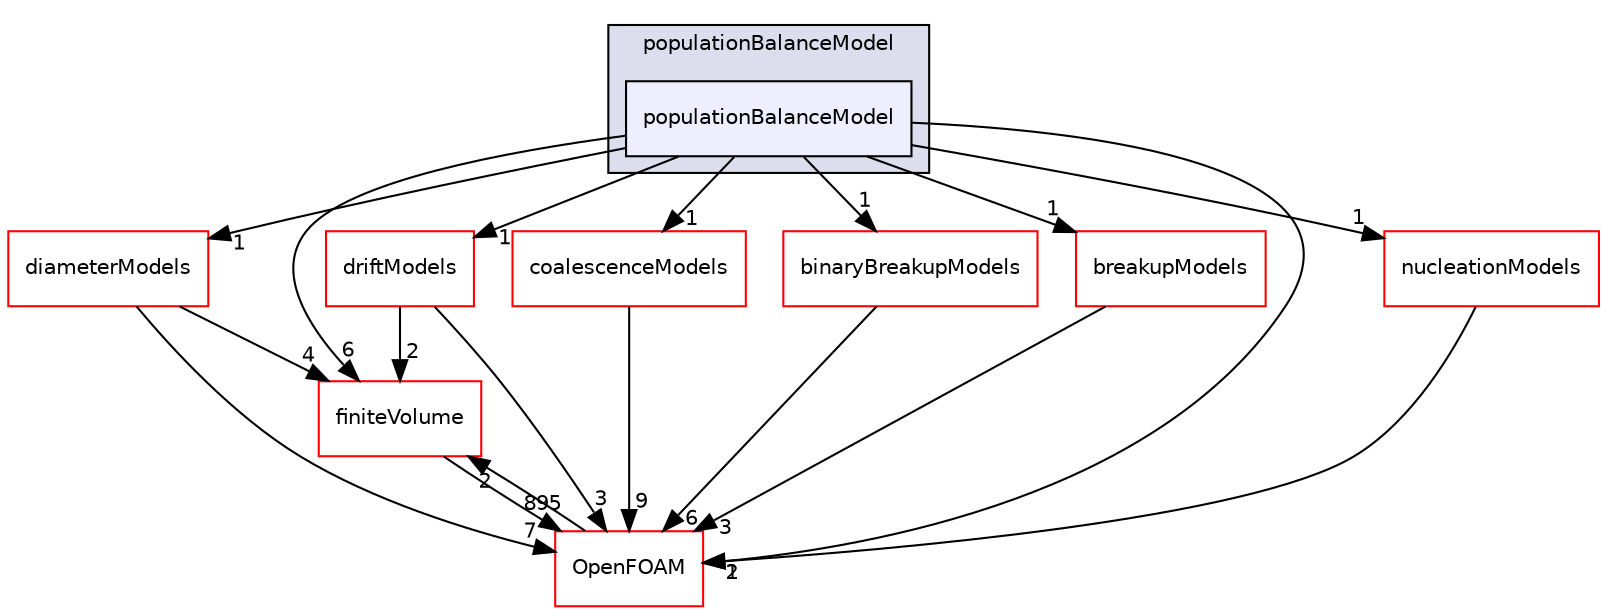 digraph "src/phaseSystemModels/reactingEulerFoam/phaseSystems/populationBalanceModel/populationBalanceModel" {
  bgcolor=transparent;
  compound=true
  node [ fontsize="10", fontname="Helvetica"];
  edge [ labelfontsize="10", labelfontname="Helvetica"];
  subgraph clusterdir_4a6d1fbad301874a73ea01594d41bbe5 {
    graph [ bgcolor="#ddddee", pencolor="black", label="populationBalanceModel" fontname="Helvetica", fontsize="10", URL="dir_4a6d1fbad301874a73ea01594d41bbe5.html"]
  dir_6836c8d0bc2688f1a5e39885a04a3d18 [shape=box, label="populationBalanceModel", style="filled", fillcolor="#eeeeff", pencolor="black", URL="dir_6836c8d0bc2688f1a5e39885a04a3d18.html"];
  }
  dir_392fb4ca1bfd99dbd8b53c7f4b9bb9ee [shape=box label="diameterModels" color="red" URL="dir_392fb4ca1bfd99dbd8b53c7f4b9bb9ee.html"];
  dir_9bd15774b555cf7259a6fa18f99fe99b [shape=box label="finiteVolume" color="red" URL="dir_9bd15774b555cf7259a6fa18f99fe99b.html"];
  dir_97472f4e162dc62825fbdb5183cf7ef9 [shape=box label="driftModels" color="red" URL="dir_97472f4e162dc62825fbdb5183cf7ef9.html"];
  dir_0721f517baf771ec8d7656b8f5235e03 [shape=box label="coalescenceModels" color="red" URL="dir_0721f517baf771ec8d7656b8f5235e03.html"];
  dir_79269f19d25f65a435c840829e6ca20b [shape=box label="binaryBreakupModels" color="red" URL="dir_79269f19d25f65a435c840829e6ca20b.html"];
  dir_14c0d0009f2ac072307ec8ee27104b33 [shape=box label="breakupModels" color="red" URL="dir_14c0d0009f2ac072307ec8ee27104b33.html"];
  dir_c5473ff19b20e6ec4dfe5c310b3778a8 [shape=box label="OpenFOAM" color="red" URL="dir_c5473ff19b20e6ec4dfe5c310b3778a8.html"];
  dir_2bb7d45ac0e08a0ef643eb556d29e86e [shape=box label="nucleationModels" color="red" URL="dir_2bb7d45ac0e08a0ef643eb556d29e86e.html"];
  dir_392fb4ca1bfd99dbd8b53c7f4b9bb9ee->dir_9bd15774b555cf7259a6fa18f99fe99b [headlabel="4", labeldistance=1.5 headhref="dir_003205_000814.html"];
  dir_392fb4ca1bfd99dbd8b53c7f4b9bb9ee->dir_c5473ff19b20e6ec4dfe5c310b3778a8 [headlabel="7", labeldistance=1.5 headhref="dir_003205_002151.html"];
  dir_9bd15774b555cf7259a6fa18f99fe99b->dir_c5473ff19b20e6ec4dfe5c310b3778a8 [headlabel="895", labeldistance=1.5 headhref="dir_000814_002151.html"];
  dir_97472f4e162dc62825fbdb5183cf7ef9->dir_9bd15774b555cf7259a6fa18f99fe99b [headlabel="2", labeldistance=1.5 headhref="dir_003279_000814.html"];
  dir_97472f4e162dc62825fbdb5183cf7ef9->dir_c5473ff19b20e6ec4dfe5c310b3778a8 [headlabel="3", labeldistance=1.5 headhref="dir_003279_002151.html"];
  dir_0721f517baf771ec8d7656b8f5235e03->dir_c5473ff19b20e6ec4dfe5c310b3778a8 [headlabel="9", labeldistance=1.5 headhref="dir_003267_002151.html"];
  dir_79269f19d25f65a435c840829e6ca20b->dir_c5473ff19b20e6ec4dfe5c310b3778a8 [headlabel="6", labeldistance=1.5 headhref="dir_003260_002151.html"];
  dir_14c0d0009f2ac072307ec8ee27104b33->dir_c5473ff19b20e6ec4dfe5c310b3778a8 [headlabel="3", labeldistance=1.5 headhref="dir_000853_002151.html"];
  dir_6836c8d0bc2688f1a5e39885a04a3d18->dir_392fb4ca1bfd99dbd8b53c7f4b9bb9ee [headlabel="1", labeldistance=1.5 headhref="dir_003295_003205.html"];
  dir_6836c8d0bc2688f1a5e39885a04a3d18->dir_9bd15774b555cf7259a6fa18f99fe99b [headlabel="6", labeldistance=1.5 headhref="dir_003295_000814.html"];
  dir_6836c8d0bc2688f1a5e39885a04a3d18->dir_97472f4e162dc62825fbdb5183cf7ef9 [headlabel="1", labeldistance=1.5 headhref="dir_003295_003279.html"];
  dir_6836c8d0bc2688f1a5e39885a04a3d18->dir_0721f517baf771ec8d7656b8f5235e03 [headlabel="1", labeldistance=1.5 headhref="dir_003295_003267.html"];
  dir_6836c8d0bc2688f1a5e39885a04a3d18->dir_79269f19d25f65a435c840829e6ca20b [headlabel="1", labeldistance=1.5 headhref="dir_003295_003260.html"];
  dir_6836c8d0bc2688f1a5e39885a04a3d18->dir_14c0d0009f2ac072307ec8ee27104b33 [headlabel="1", labeldistance=1.5 headhref="dir_003295_000853.html"];
  dir_6836c8d0bc2688f1a5e39885a04a3d18->dir_c5473ff19b20e6ec4dfe5c310b3778a8 [headlabel="1", labeldistance=1.5 headhref="dir_003295_002151.html"];
  dir_6836c8d0bc2688f1a5e39885a04a3d18->dir_2bb7d45ac0e08a0ef643eb556d29e86e [headlabel="1", labeldistance=1.5 headhref="dir_003295_003290.html"];
  dir_c5473ff19b20e6ec4dfe5c310b3778a8->dir_9bd15774b555cf7259a6fa18f99fe99b [headlabel="2", labeldistance=1.5 headhref="dir_002151_000814.html"];
  dir_2bb7d45ac0e08a0ef643eb556d29e86e->dir_c5473ff19b20e6ec4dfe5c310b3778a8 [headlabel="2", labeldistance=1.5 headhref="dir_003290_002151.html"];
}
